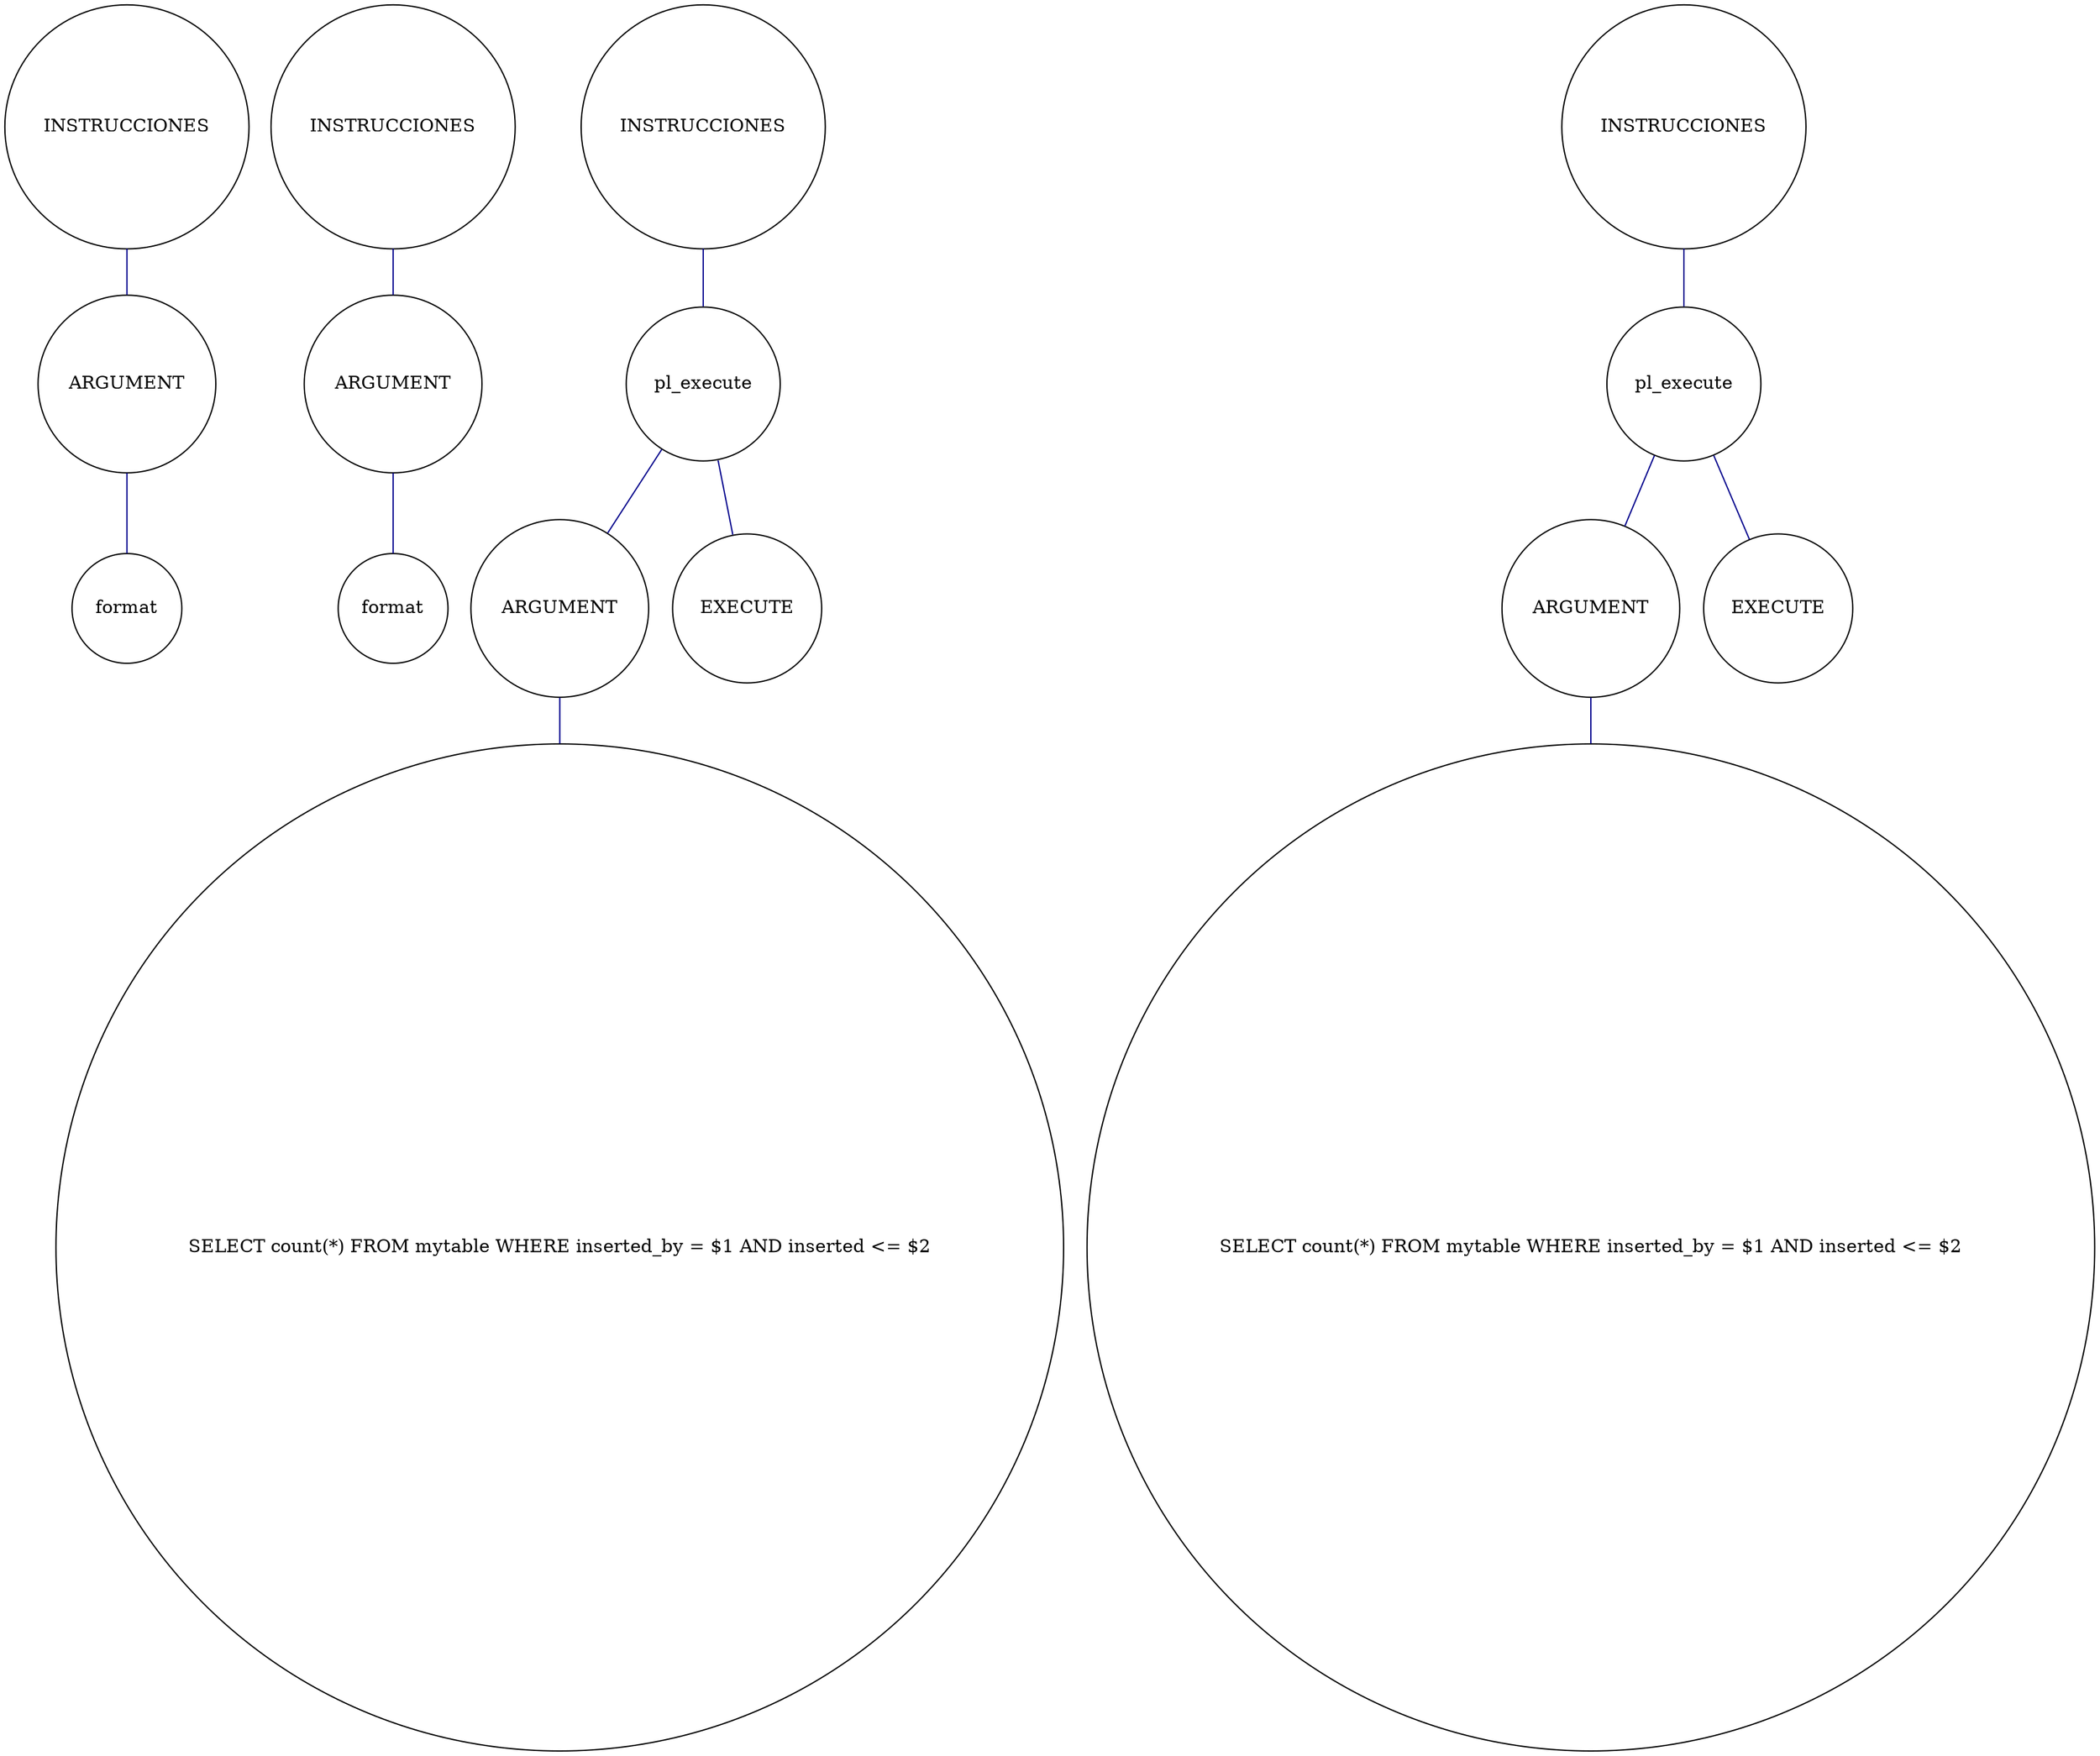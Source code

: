 graph {
	node [shape=circle]
	edge [color=blue4]
	splines=false
	1 [label=ARGUMENT]
	"1_format" [label=format]
	1 -- "1_format"
	2 [label=INSTRUCCIONES]
	2 -- 1
	3 [label=ARGUMENT]
	"3_format" [label=format]
	3 -- "3_format"
	4 [label=INSTRUCCIONES]
	4 -- 3
	5 [label=ARGUMENT]
	"5_ SELECT count(*) FROM mytable WHERE inserted_by = $1 AND inserted <= $2 " [label=" SELECT count(*) FROM mytable WHERE inserted_by = $1 AND inserted <= $2 "]
	5 -- "5_ SELECT count(*) FROM mytable WHERE inserted_by = $1 AND inserted <= $2 "
	6 [label=pl_execute]
	"6_EXECUTE" [label=EXECUTE]
	6 -- "6_EXECUTE"
	6 -- 5
	7 [label=INSTRUCCIONES]
	7 -- 6
	8 [label=ARGUMENT]
	"8_ SELECT count(*) FROM mytable WHERE inserted_by = $1 AND inserted <= $2 " [label=" SELECT count(*) FROM mytable WHERE inserted_by = $1 AND inserted <= $2 "]
	8 -- "8_ SELECT count(*) FROM mytable WHERE inserted_by = $1 AND inserted <= $2 "
	9 [label=pl_execute]
	"9_EXECUTE" [label=EXECUTE]
	9 -- "9_EXECUTE"
	9 -- 8
	10 [label=INSTRUCCIONES]
	10 -- 9
}
